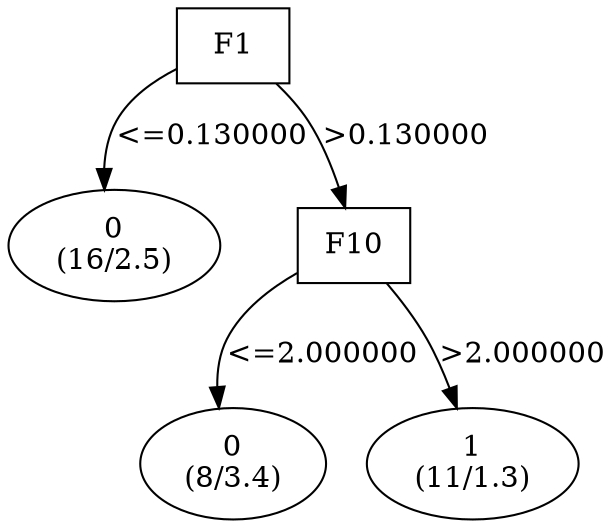 digraph YaDT {
n0 [ shape=box, label="F1\n"]
n0 -> n1 [label="<=0.130000"]
n1 [ shape=ellipse, label="0\n(16/2.5)"]
n0 -> n2 [label=">0.130000"]
n2 [ shape=box, label="F10\n"]
n2 -> n3 [label="<=2.000000"]
n3 [ shape=ellipse, label="0\n(8/3.4)"]
n2 -> n4 [label=">2.000000"]
n4 [ shape=ellipse, label="1\n(11/1.3)"]
}
